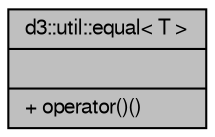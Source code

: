 digraph "d3::util::equal&lt; T &gt;"
{
  edge [fontname="FreeSans",fontsize="10",labelfontname="FreeSans",labelfontsize="10"];
  node [fontname="FreeSans",fontsize="10",shape=record];
  Node1 [label="{d3::util::equal\< T \>\n||+ operator()()\l}",height=0.2,width=0.4,color="black", fillcolor="grey75", style="filled" fontcolor="black"];
}

